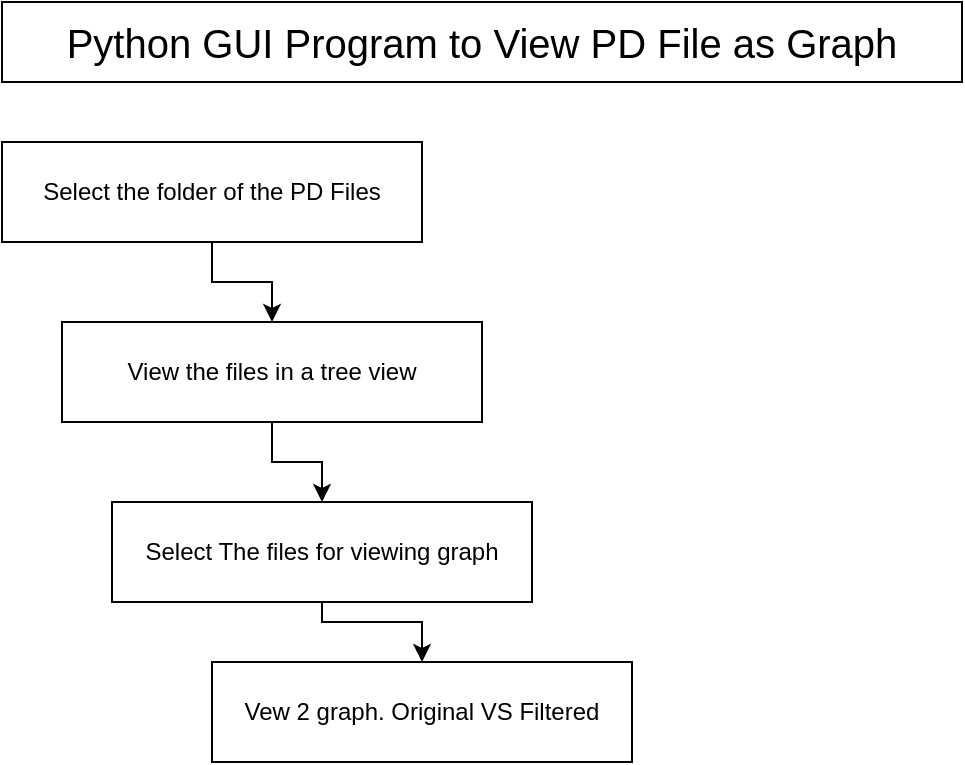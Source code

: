 <mxfile version="24.7.8">
  <diagram name="Page-1" id="roAZePOk_Bf18RNz9Fqh">
    <mxGraphModel dx="1036" dy="614" grid="1" gridSize="10" guides="1" tooltips="1" connect="1" arrows="1" fold="1" page="1" pageScale="1" pageWidth="850" pageHeight="1100" math="0" shadow="0">
      <root>
        <mxCell id="0" />
        <mxCell id="1" parent="0" />
        <mxCell id="rFCDGrlFf5o5loS76CtY-1" value="&lt;font style=&quot;font-size: 20px;&quot;&gt;Python GUI Program to View PD File as Graph&lt;/font&gt;" style="rounded=0;whiteSpace=wrap;html=1;" vertex="1" parent="1">
          <mxGeometry x="185" y="200" width="480" height="40" as="geometry" />
        </mxCell>
        <mxCell id="rFCDGrlFf5o5loS76CtY-4" value="" style="edgeStyle=orthogonalEdgeStyle;rounded=0;orthogonalLoop=1;jettySize=auto;html=1;" edge="1" parent="1" source="rFCDGrlFf5o5loS76CtY-2" target="rFCDGrlFf5o5loS76CtY-3">
          <mxGeometry relative="1" as="geometry" />
        </mxCell>
        <mxCell id="rFCDGrlFf5o5loS76CtY-2" value="Select the folder of the PD Files" style="rounded=0;whiteSpace=wrap;html=1;" vertex="1" parent="1">
          <mxGeometry x="185" y="270" width="210" height="50" as="geometry" />
        </mxCell>
        <mxCell id="rFCDGrlFf5o5loS76CtY-6" value="" style="edgeStyle=orthogonalEdgeStyle;rounded=0;orthogonalLoop=1;jettySize=auto;html=1;" edge="1" parent="1" source="rFCDGrlFf5o5loS76CtY-3" target="rFCDGrlFf5o5loS76CtY-5">
          <mxGeometry relative="1" as="geometry" />
        </mxCell>
        <mxCell id="rFCDGrlFf5o5loS76CtY-3" value="View the files in a tree view" style="rounded=0;whiteSpace=wrap;html=1;" vertex="1" parent="1">
          <mxGeometry x="215" y="360" width="210" height="50" as="geometry" />
        </mxCell>
        <mxCell id="rFCDGrlFf5o5loS76CtY-8" style="edgeStyle=orthogonalEdgeStyle;rounded=0;orthogonalLoop=1;jettySize=auto;html=1;exitX=0.5;exitY=1;exitDx=0;exitDy=0;entryX=0.5;entryY=0;entryDx=0;entryDy=0;" edge="1" parent="1" source="rFCDGrlFf5o5loS76CtY-5" target="rFCDGrlFf5o5loS76CtY-7">
          <mxGeometry relative="1" as="geometry">
            <Array as="points">
              <mxPoint x="345" y="510" />
              <mxPoint x="395" y="510" />
            </Array>
          </mxGeometry>
        </mxCell>
        <mxCell id="rFCDGrlFf5o5loS76CtY-5" value="Select The files for viewing graph" style="rounded=0;whiteSpace=wrap;html=1;" vertex="1" parent="1">
          <mxGeometry x="240" y="450" width="210" height="50" as="geometry" />
        </mxCell>
        <mxCell id="rFCDGrlFf5o5loS76CtY-7" value="Vew 2 graph. Original VS Filtered" style="rounded=0;whiteSpace=wrap;html=1;" vertex="1" parent="1">
          <mxGeometry x="290" y="530" width="210" height="50" as="geometry" />
        </mxCell>
      </root>
    </mxGraphModel>
  </diagram>
</mxfile>
